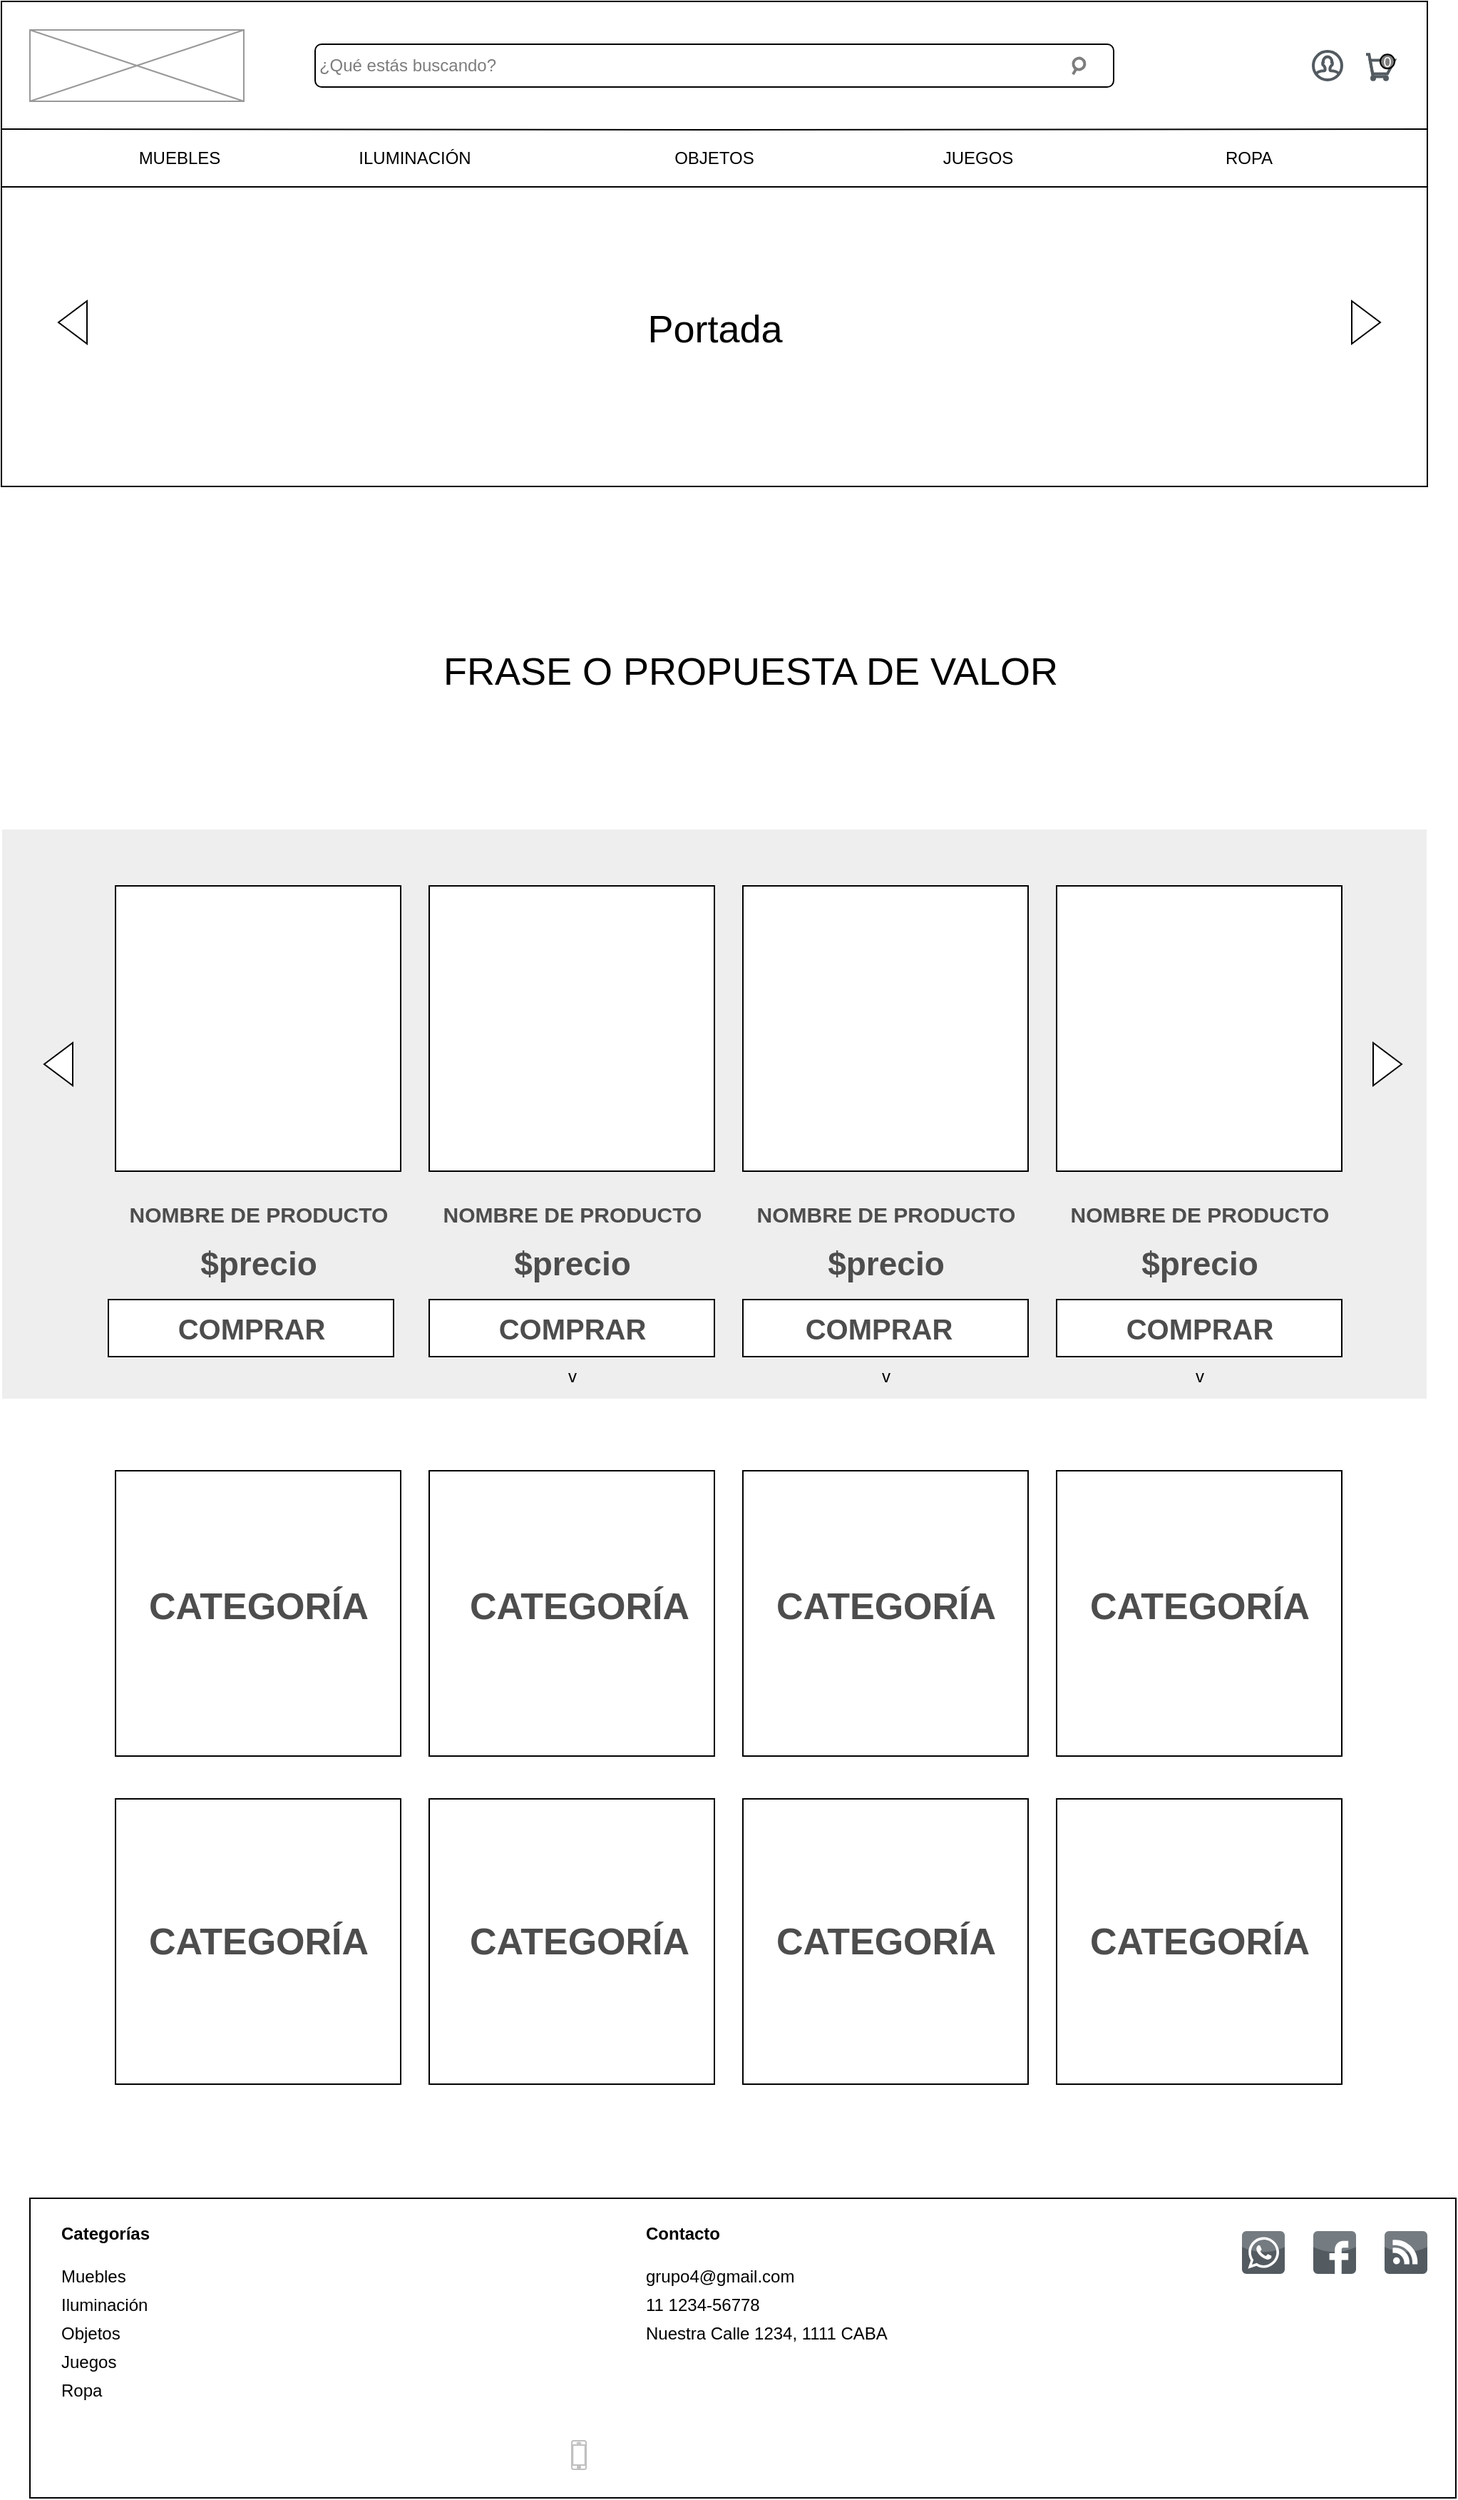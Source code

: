 <mxfile version="19.0.3" type="device"><diagram id="uW7u7Zsx8n6kEOl5035_" name="Page-1"><mxGraphModel dx="1384" dy="865" grid="1" gridSize="10" guides="1" tooltips="1" connect="1" arrows="1" fold="1" page="1" pageScale="1" pageWidth="1600" pageHeight="1200" math="0" shadow="0"><root><mxCell id="0"/><mxCell id="1" parent="0"/><mxCell id="r1XTa37AriG4Mt3AvJ5s-28" value="" style="rounded=0;whiteSpace=wrap;html=1;fontSize=17;fillColor=#eeeeee;strokeColor=#FFFFFF;" parent="1" vertex="1"><mxGeometry x="20" y="600" width="1000" height="400" as="geometry"/></mxCell><mxCell id="MBPSToM_jYrUbF7GJNlZ-1" value="" style="rounded=0;whiteSpace=wrap;html=1;" parent="1" vertex="1"><mxGeometry x="20" y="20" width="1000" height="130" as="geometry"/></mxCell><mxCell id="MBPSToM_jYrUbF7GJNlZ-2" value="" style="endArrow=none;html=1;rounded=0;exitX=0;exitY=0.75;exitDx=0;exitDy=0;entryX=1;entryY=0.75;entryDx=0;entryDy=0;" parent="1" edge="1"><mxGeometry width="50" height="50" relative="1" as="geometry"><mxPoint x="20" y="109.5" as="sourcePoint"/><mxPoint x="1020" y="109.5" as="targetPoint"/><Array as="points"><mxPoint x="520" y="110"/></Array></mxGeometry></mxCell><mxCell id="MBPSToM_jYrUbF7GJNlZ-3" value="" style="verticalLabelPosition=bottom;shadow=0;dashed=0;align=center;html=1;verticalAlign=top;strokeWidth=1;shape=mxgraph.mockup.graphics.simpleIcon;strokeColor=#999999;" parent="1" vertex="1"><mxGeometry x="40" y="40" width="150" height="50" as="geometry"/></mxCell><mxCell id="MBPSToM_jYrUbF7GJNlZ-5" value="" style="rounded=1;whiteSpace=wrap;html=1;" parent="1" vertex="1"><mxGeometry x="240" y="50" width="560" height="30" as="geometry"/></mxCell><mxCell id="MBPSToM_jYrUbF7GJNlZ-6" value="&lt;font color=&quot;#7d7d7d&quot;&gt;¿Qué estás buscando?&lt;/font&gt;" style="text;html=1;strokeColor=none;fillColor=none;align=center;verticalAlign=left;whiteSpace=wrap;rounded=0;fontFamily=Helvetica;" parent="1" vertex="1"><mxGeometry x="220" y="43" width="170" height="30" as="geometry"/></mxCell><mxCell id="MBPSToM_jYrUbF7GJNlZ-7" value="" style="html=1;verticalLabelPosition=bottom;align=center;labelBackgroundColor=#ffffff;verticalAlign=top;strokeWidth=2;strokeColor=#535b61;shadow=0;dashed=0;shape=mxgraph.ios7.icons.shopping_cart;fontFamily=Helvetica;" parent="1" vertex="1"><mxGeometry x="977" y="57.13" width="20" height="17.75" as="geometry"/></mxCell><mxCell id="MBPSToM_jYrUbF7GJNlZ-8" value="" style="html=1;verticalLabelPosition=bottom;align=center;labelBackgroundColor=#ffffff;verticalAlign=top;strokeWidth=2;strokeColor=#535b61;shadow=0;dashed=0;shape=mxgraph.ios7.icons.user;fontFamily=Helvetica;" parent="1" vertex="1"><mxGeometry x="940" y="55" width="20" height="20" as="geometry"/></mxCell><mxCell id="c_yE67asiVKya4BYkcYL-1" value="MUEBLES" style="text;html=1;strokeColor=none;fillColor=none;align=center;verticalAlign=middle;whiteSpace=wrap;rounded=0;" parent="1" vertex="1"><mxGeometry x="80" y="120" width="130" height="20" as="geometry"/></mxCell><mxCell id="c_yE67asiVKya4BYkcYL-3" value="ILUMINACIÓN" style="text;html=1;strokeColor=none;fillColor=none;align=center;verticalAlign=middle;whiteSpace=wrap;rounded=0;" parent="1" vertex="1"><mxGeometry x="245" y="120" width="130" height="20" as="geometry"/></mxCell><mxCell id="c_yE67asiVKya4BYkcYL-4" value="OBJETOS" style="text;html=1;strokeColor=none;fillColor=none;align=center;verticalAlign=middle;whiteSpace=wrap;rounded=0;" parent="1" vertex="1"><mxGeometry x="455" y="120" width="130" height="20" as="geometry"/></mxCell><mxCell id="c_yE67asiVKya4BYkcYL-5" value="JUEGOS" style="text;html=1;strokeColor=none;fillColor=none;align=center;verticalAlign=middle;whiteSpace=wrap;rounded=0;" parent="1" vertex="1"><mxGeometry x="640" y="120" width="130" height="20" as="geometry"/></mxCell><mxCell id="Vf3jZz8WEpiIptkJzm5_-19" value="" style="group" parent="1" vertex="1" connectable="0"><mxGeometry x="40" y="1560" width="1000" height="210" as="geometry"/></mxCell><mxCell id="c_yE67asiVKya4BYkcYL-7" value="" style="rounded=0;whiteSpace=wrap;html=1;" parent="Vf3jZz8WEpiIptkJzm5_-19" vertex="1"><mxGeometry width="1000" height="210" as="geometry"/></mxCell><mxCell id="c_yE67asiVKya4BYkcYL-9" value="" style="dashed=0;outlineConnect=0;html=1;align=center;labelPosition=center;verticalLabelPosition=bottom;verticalAlign=top;shape=mxgraph.webicons.whatsapp;fillColor=#535b61" parent="Vf3jZz8WEpiIptkJzm5_-19" vertex="1"><mxGeometry x="850" y="23" width="30" height="30" as="geometry"/></mxCell><mxCell id="c_yE67asiVKya4BYkcYL-10" value="" style="dashed=0;outlineConnect=0;html=1;align=center;labelPosition=center;verticalLabelPosition=bottom;verticalAlign=top;shape=mxgraph.webicons.feed;fillColor=#535b61" parent="Vf3jZz8WEpiIptkJzm5_-19" vertex="1"><mxGeometry x="950" y="23" width="30" height="30" as="geometry"/></mxCell><mxCell id="c_yE67asiVKya4BYkcYL-11" value="" style="dashed=0;outlineConnect=0;html=1;align=center;labelPosition=center;verticalLabelPosition=bottom;verticalAlign=top;shape=mxgraph.webicons.facebook;fillColor=#535b61" parent="Vf3jZz8WEpiIptkJzm5_-19" vertex="1"><mxGeometry x="900" y="23" width="30" height="30" as="geometry"/></mxCell><mxCell id="c_yE67asiVKya4BYkcYL-14" value="Muebles" style="text;html=1;strokeColor=none;fillColor=none;align=left;verticalAlign=middle;whiteSpace=wrap;rounded=0;" parent="Vf3jZz8WEpiIptkJzm5_-19" vertex="1"><mxGeometry x="20" y="50" width="130" height="10" as="geometry"/></mxCell><mxCell id="c_yE67asiVKya4BYkcYL-15" value="Juegos" style="text;html=1;strokeColor=none;fillColor=none;align=left;verticalAlign=middle;whiteSpace=wrap;rounded=0;" parent="Vf3jZz8WEpiIptkJzm5_-19" vertex="1"><mxGeometry x="20" y="110" width="130" height="10" as="geometry"/></mxCell><mxCell id="c_yE67asiVKya4BYkcYL-16" value="Iluminación" style="text;html=1;strokeColor=none;fillColor=none;align=left;verticalAlign=middle;whiteSpace=wrap;rounded=0;" parent="Vf3jZz8WEpiIptkJzm5_-19" vertex="1"><mxGeometry x="20" y="70" width="130" height="10" as="geometry"/></mxCell><mxCell id="c_yE67asiVKya4BYkcYL-17" value="Objetos" style="text;html=1;strokeColor=none;fillColor=none;align=left;verticalAlign=middle;whiteSpace=wrap;rounded=0;" parent="Vf3jZz8WEpiIptkJzm5_-19" vertex="1"><mxGeometry x="20" y="90" width="130" height="10" as="geometry"/></mxCell><mxCell id="c_yE67asiVKya4BYkcYL-18" value="Ropa" style="text;html=1;strokeColor=none;fillColor=none;align=left;verticalAlign=middle;whiteSpace=wrap;rounded=0;" parent="Vf3jZz8WEpiIptkJzm5_-19" vertex="1"><mxGeometry x="20" y="130" width="130" height="10" as="geometry"/></mxCell><mxCell id="c_yE67asiVKya4BYkcYL-19" value="&lt;b&gt;Categorías&lt;/b&gt;" style="text;html=1;strokeColor=none;fillColor=none;align=left;verticalAlign=middle;whiteSpace=wrap;rounded=0;" parent="Vf3jZz8WEpiIptkJzm5_-19" vertex="1"><mxGeometry x="20" y="10" width="120" height="30" as="geometry"/></mxCell><mxCell id="c_yE67asiVKya4BYkcYL-20" value="&lt;b&gt;Contacto&lt;/b&gt;" style="text;html=1;strokeColor=none;fillColor=none;align=left;verticalAlign=middle;whiteSpace=wrap;rounded=0;" parent="Vf3jZz8WEpiIptkJzm5_-19" vertex="1"><mxGeometry x="430" y="10" width="120" height="30" as="geometry"/></mxCell><mxCell id="c_yE67asiVKya4BYkcYL-22" value="Nuestra Calle 1234, 1111 CABA" style="text;html=1;strokeColor=none;fillColor=none;align=left;verticalAlign=middle;whiteSpace=wrap;rounded=0;" parent="Vf3jZz8WEpiIptkJzm5_-19" vertex="1"><mxGeometry x="430" y="90" width="199" height="10" as="geometry"/></mxCell><mxCell id="c_yE67asiVKya4BYkcYL-23" value="grupo4@gmail.com" style="text;html=1;strokeColor=none;fillColor=none;align=left;verticalAlign=middle;whiteSpace=wrap;rounded=0;" parent="Vf3jZz8WEpiIptkJzm5_-19" vertex="1"><mxGeometry x="430" y="50" width="130" height="10" as="geometry"/></mxCell><mxCell id="c_yE67asiVKya4BYkcYL-24" value="11 1234-56778" style="text;html=1;strokeColor=none;fillColor=none;align=left;verticalAlign=middle;whiteSpace=wrap;rounded=0;" parent="Vf3jZz8WEpiIptkJzm5_-19" vertex="1"><mxGeometry x="430" y="70" width="130" height="10" as="geometry"/></mxCell><mxCell id="c_yE67asiVKya4BYkcYL-6" value="ROPA" style="text;html=1;strokeColor=none;fillColor=none;align=center;verticalAlign=middle;whiteSpace=wrap;rounded=0;" parent="1" vertex="1"><mxGeometry x="830" y="120" width="130" height="20" as="geometry"/></mxCell><mxCell id="6P5FC4eKNZ7RSgbgbHv8-1" value="" style="html=1;verticalLabelPosition=bottom;align=center;labelBackgroundColor=#ffffff;verticalAlign=top;strokeWidth=2;strokeColor=#7D7D7D;shadow=0;dashed=0;shape=mxgraph.ios7.icons.looking_glass;rotation=75;" parent="1" vertex="1"><mxGeometry x="770" y="60" width="10" height="10" as="geometry"/></mxCell><mxCell id="6P5FC4eKNZ7RSgbgbHv8-9" value="" style="html=1;verticalLabelPosition=bottom;labelBackgroundColor=#ffffff;verticalAlign=top;shadow=0;dashed=0;strokeWidth=1;shape=mxgraph.ios7.misc.iphone;strokeColor=#c0c0c0;" parent="1" vertex="1"><mxGeometry x="420" y="1730" width="10" height="20" as="geometry"/></mxCell><mxCell id="l2Oe-1o3iULqUfJCSOdp-1" value="&lt;font style=&quot;font-size: 10px;&quot; color=&quot;#ffffff&quot;&gt;0&lt;/font&gt;" style="ellipse;whiteSpace=wrap;html=1;aspect=fixed;fillColor=#7D7D7D;" parent="1" vertex="1"><mxGeometry x="987" y="57.13" width="10" height="10" as="geometry"/></mxCell><mxCell id="r1XTa37AriG4Mt3AvJ5s-1" value="" style="rounded=0;whiteSpace=wrap;html=1;" parent="1" vertex="1"><mxGeometry x="20" y="150" width="1000" height="210" as="geometry"/></mxCell><mxCell id="r1XTa37AriG4Mt3AvJ5s-2" value="" style="html=1;shadow=0;dashed=0;align=center;verticalAlign=middle;shape=mxgraph.arrows2.arrow;dy=0.6;dx=40;notch=0;" parent="1" vertex="1"><mxGeometry x="967" y="230" width="20" height="30" as="geometry"/></mxCell><mxCell id="r1XTa37AriG4Mt3AvJ5s-3" value="" style="html=1;shadow=0;dashed=0;align=center;verticalAlign=middle;shape=mxgraph.arrows2.arrow;dy=0.6;dx=40;flipH=1;notch=0;" parent="1" vertex="1"><mxGeometry x="60" y="230" width="20" height="30" as="geometry"/></mxCell><mxCell id="r1XTa37AriG4Mt3AvJ5s-5" value="" style="whiteSpace=wrap;html=1;aspect=fixed;" parent="1" vertex="1"><mxGeometry x="100" y="640" width="200" height="200" as="geometry"/></mxCell><mxCell id="r1XTa37AriG4Mt3AvJ5s-6" value="" style="whiteSpace=wrap;html=1;aspect=fixed;" parent="1" vertex="1"><mxGeometry x="320" y="640" width="200" height="200" as="geometry"/></mxCell><mxCell id="r1XTa37AriG4Mt3AvJ5s-7" value="" style="whiteSpace=wrap;html=1;aspect=fixed;" parent="1" vertex="1"><mxGeometry x="540" y="640" width="200" height="200" as="geometry"/></mxCell><mxCell id="r1XTa37AriG4Mt3AvJ5s-8" value="" style="whiteSpace=wrap;html=1;aspect=fixed;" parent="1" vertex="1"><mxGeometry x="760" y="640" width="200" height="200" as="geometry"/></mxCell><mxCell id="r1XTa37AriG4Mt3AvJ5s-9" value="" style="html=1;shadow=0;dashed=0;align=center;verticalAlign=middle;shape=mxgraph.arrows2.arrow;dy=0.6;dx=40;notch=0;" parent="1" vertex="1"><mxGeometry x="982" y="750" width="20" height="30" as="geometry"/></mxCell><mxCell id="r1XTa37AriG4Mt3AvJ5s-10" value="" style="html=1;shadow=0;dashed=0;align=center;verticalAlign=middle;shape=mxgraph.arrows2.arrow;dy=0.6;dx=40;flipH=1;notch=0;" parent="1" vertex="1"><mxGeometry x="50" y="750" width="20" height="30" as="geometry"/></mxCell><mxCell id="r1XTa37AriG4Mt3AvJ5s-11" value="" style="verticalLabelPosition=bottom;verticalAlign=top;html=1;shape=mxgraph.basic.rect;fillColor2=none;strokeWidth=1;size=20;indent=5;" parent="1" vertex="1"><mxGeometry x="95" y="930" width="200" height="40" as="geometry"/></mxCell><mxCell id="r1XTa37AriG4Mt3AvJ5s-12" value="&lt;font size=&quot;1&quot; color=&quot;#4d4d4d&quot;&gt;&lt;b style=&quot;font-size: 15px;&quot;&gt;NOMBRE DE PRODUCTO&lt;/b&gt;&lt;/font&gt;" style="text;html=1;resizable=0;autosize=1;align=center;verticalAlign=middle;points=[];fillColor=none;strokeColor=none;rounded=0;" parent="1" vertex="1"><mxGeometry x="100" y="860" width="200" height="20" as="geometry"/></mxCell><mxCell id="r1XTa37AriG4Mt3AvJ5s-13" value="v&lt;span style=&quot;color: rgba(0, 0, 0, 0); font-family: monospace; font-size: 0px; text-align: start;&quot;&gt;%3CmxGraphModel%3E%3Croot%3E%3CmxCell%20id%3D%220%22%2F%3E%3CmxCell%20id%3D%221%22%20parent%3D%220%22%2F%3E%3CmxCell%20id%3D%222%22%20value%3D%22%22%20style%3D%22verticalLabelPosition%3Dbottom%3BverticalAlign%3Dtop%3Bhtml%3D1%3Bshape%3Dmxgraph.basic.rect%3BfillColor2%3Dnone%3BstrokeWidth%3D1%3Bsize%3D20%3Bindent%3D5%3B%22%20vertex%3D%221%22%20parent%3D%221%22%3E%3CmxGeometry%20x%3D%22100%22%20y%3D%22600%22%20width%3D%22200%22%20height%3D%2260%22%20as%3D%22geometry%22%2F%3E%3C%2FmxCell%3E%3C%2Froot%3E%3C%2FmxGraphModel%3E&lt;/span&gt;" style="verticalLabelPosition=bottom;verticalAlign=top;html=1;shape=mxgraph.basic.rect;fillColor2=none;strokeWidth=1;size=20;indent=5;" parent="1" vertex="1"><mxGeometry x="320" y="930" width="200" height="40" as="geometry"/></mxCell><mxCell id="r1XTa37AriG4Mt3AvJ5s-14" value="v&lt;span style=&quot;color: rgba(0, 0, 0, 0); font-family: monospace; font-size: 0px; text-align: start;&quot;&gt;%3CmxGraphModel%3E%3Croot%3E%3CmxCell%20id%3D%220%22%2F%3E%3CmxCell%20id%3D%221%22%20parent%3D%220%22%2F%3E%3CmxCell%20id%3D%222%22%20value%3D%22%22%20style%3D%22verticalLabelPosition%3Dbottom%3BverticalAlign%3Dtop%3Bhtml%3D1%3Bshape%3Dmxgraph.basic.rect%3BfillColor2%3Dnone%3BstrokeWidth%3D1%3Bsize%3D20%3Bindent%3D5%3B%22%20vertex%3D%221%22%20parent%3D%221%22%3E%3CmxGeometry%20x%3D%22100%22%20y%3D%22600%22%20width%3D%22200%22%20height%3D%2260%22%20as%3D%22geometry%22%2F%3E%3C%2FmxCell%3E%3C%2Froot%3E%3C%2FmxGraphModel%3E&lt;/span&gt;" style="verticalLabelPosition=bottom;verticalAlign=top;html=1;shape=mxgraph.basic.rect;fillColor2=none;strokeWidth=1;size=20;indent=5;" parent="1" vertex="1"><mxGeometry x="540" y="930" width="200" height="40" as="geometry"/></mxCell><mxCell id="r1XTa37AriG4Mt3AvJ5s-15" value="v&lt;span style=&quot;color: rgba(0, 0, 0, 0); font-family: monospace; font-size: 0px; text-align: start;&quot;&gt;%3CmxGraphModel%3E%3Croot%3E%3CmxCell%20id%3D%220%22%2F%3E%3CmxCell%20id%3D%221%22%20parent%3D%220%22%2F%3E%3CmxCell%20id%3D%222%22%20value%3D%22%22%20style%3D%22verticalLabelPosition%3Dbottom%3BverticalAlign%3Dtop%3Bhtml%3D1%3Bshape%3Dmxgraph.basic.rect%3BfillColor2%3Dnone%3BstrokeWidth%3D1%3Bsize%3D20%3Bindent%3D5%3B%22%20vertex%3D%221%22%20parent%3D%221%22%3E%3CmxGeometry%20x%3D%22100%22%20y%3D%22600%22%20width%3D%22200%22%20height%3D%2260%22%20as%3D%22geometry%22%2F%3E%3C%2FmxCell%3E%3C%2Froot%3E%3C%2FmxGraphModel%3E&lt;/span&gt;" style="verticalLabelPosition=bottom;verticalAlign=top;html=1;shape=mxgraph.basic.rect;fillColor2=none;strokeWidth=1;size=20;indent=5;" parent="1" vertex="1"><mxGeometry x="760" y="930" width="200" height="40" as="geometry"/></mxCell><mxCell id="r1XTa37AriG4Mt3AvJ5s-18" value="&lt;font size=&quot;1&quot; color=&quot;#4d4d4d&quot; style=&quot;&quot;&gt;&lt;b style=&quot;font-size: 23px;&quot;&gt;$precio&lt;/b&gt;&lt;/font&gt;" style="text;html=1;resizable=0;autosize=1;align=center;verticalAlign=middle;points=[];fillColor=none;strokeColor=none;rounded=0;" parent="1" vertex="1"><mxGeometry x="150" y="895" width="100" height="20" as="geometry"/></mxCell><mxCell id="r1XTa37AriG4Mt3AvJ5s-19" value="" style="whiteSpace=wrap;html=1;aspect=fixed;fontSize=17;fontColor=#4D4D4D;" parent="1" vertex="1"><mxGeometry x="100" y="1050" width="200" height="200" as="geometry"/></mxCell><mxCell id="r1XTa37AriG4Mt3AvJ5s-20" value="" style="whiteSpace=wrap;html=1;aspect=fixed;fontSize=17;fontColor=#4D4D4D;" parent="1" vertex="1"><mxGeometry x="320" y="1050" width="200" height="200" as="geometry"/></mxCell><mxCell id="r1XTa37AriG4Mt3AvJ5s-21" value="" style="whiteSpace=wrap;html=1;aspect=fixed;fontSize=17;fontColor=#4D4D4D;" parent="1" vertex="1"><mxGeometry x="540" y="1050" width="200" height="200" as="geometry"/></mxCell><mxCell id="r1XTa37AriG4Mt3AvJ5s-22" value="" style="whiteSpace=wrap;html=1;aspect=fixed;fontSize=17;fontColor=#4D4D4D;" parent="1" vertex="1"><mxGeometry x="760" y="1050" width="200" height="200" as="geometry"/></mxCell><mxCell id="r1XTa37AriG4Mt3AvJ5s-23" value="" style="whiteSpace=wrap;html=1;aspect=fixed;fontSize=17;fontColor=#4D4D4D;" parent="1" vertex="1"><mxGeometry x="100" y="1280" width="200" height="200" as="geometry"/></mxCell><mxCell id="r1XTa37AriG4Mt3AvJ5s-24" value="" style="whiteSpace=wrap;html=1;aspect=fixed;fontSize=17;fontColor=#4D4D4D;" parent="1" vertex="1"><mxGeometry x="320" y="1280" width="200" height="200" as="geometry"/></mxCell><mxCell id="r1XTa37AriG4Mt3AvJ5s-25" value="" style="whiteSpace=wrap;html=1;aspect=fixed;fontSize=17;fontColor=#4D4D4D;" parent="1" vertex="1"><mxGeometry x="540" y="1280" width="200" height="200" as="geometry"/></mxCell><mxCell id="r1XTa37AriG4Mt3AvJ5s-26" value="" style="whiteSpace=wrap;html=1;aspect=fixed;fontSize=17;fontColor=#4D4D4D;" parent="1" vertex="1"><mxGeometry x="760" y="1280" width="200" height="200" as="geometry"/></mxCell><mxCell id="r1XTa37AriG4Mt3AvJ5s-29" value="&lt;font style=&quot;font-size: 26px;&quot;&gt;&lt;b&gt;CATEGORÍA&lt;/b&gt;&lt;/font&gt;" style="text;html=1;resizable=0;autosize=1;align=center;verticalAlign=middle;points=[];fillColor=none;strokeColor=none;rounded=0;fontSize=17;fontColor=#4D4D4D;" parent="1" vertex="1"><mxGeometry x="115" y="1130" width="170" height="30" as="geometry"/></mxCell><mxCell id="r1XTa37AriG4Mt3AvJ5s-30" value="&lt;font style=&quot;font-size: 26px;&quot;&gt;&lt;b&gt;CATEGORÍA&lt;/b&gt;&lt;/font&gt;" style="text;html=1;resizable=0;autosize=1;align=center;verticalAlign=middle;points=[];fillColor=none;strokeColor=none;rounded=0;fontSize=17;fontColor=#4D4D4D;" parent="1" vertex="1"><mxGeometry x="340" y="1130" width="170" height="30" as="geometry"/></mxCell><mxCell id="r1XTa37AriG4Mt3AvJ5s-31" value="&lt;font style=&quot;font-size: 26px;&quot;&gt;&lt;b&gt;CATEGORÍA&lt;/b&gt;&lt;/font&gt;" style="text;html=1;resizable=0;autosize=1;align=center;verticalAlign=middle;points=[];fillColor=none;strokeColor=none;rounded=0;fontSize=17;fontColor=#4D4D4D;" parent="1" vertex="1"><mxGeometry x="555" y="1130" width="170" height="30" as="geometry"/></mxCell><mxCell id="r1XTa37AriG4Mt3AvJ5s-32" value="&lt;font style=&quot;font-size: 26px;&quot;&gt;&lt;b&gt;CATEGORÍA&lt;/b&gt;&lt;/font&gt;" style="text;html=1;resizable=0;autosize=1;align=center;verticalAlign=middle;points=[];fillColor=none;strokeColor=none;rounded=0;fontSize=17;fontColor=#4D4D4D;" parent="1" vertex="1"><mxGeometry x="775" y="1130" width="170" height="30" as="geometry"/></mxCell><mxCell id="r1XTa37AriG4Mt3AvJ5s-33" value="&lt;font style=&quot;font-size: 26px;&quot;&gt;&lt;b&gt;CATEGORÍA&lt;/b&gt;&lt;/font&gt;" style="text;html=1;resizable=0;autosize=1;align=center;verticalAlign=middle;points=[];fillColor=none;strokeColor=none;rounded=0;fontSize=17;fontColor=#4D4D4D;" parent="1" vertex="1"><mxGeometry x="115" y="1365" width="170" height="30" as="geometry"/></mxCell><mxCell id="r1XTa37AriG4Mt3AvJ5s-34" value="&lt;font style=&quot;font-size: 26px;&quot;&gt;&lt;b&gt;CATEGORÍA&lt;/b&gt;&lt;/font&gt;" style="text;html=1;resizable=0;autosize=1;align=center;verticalAlign=middle;points=[];fillColor=none;strokeColor=none;rounded=0;fontSize=17;fontColor=#4D4D4D;" parent="1" vertex="1"><mxGeometry x="340" y="1365" width="170" height="30" as="geometry"/></mxCell><mxCell id="r1XTa37AriG4Mt3AvJ5s-35" value="&lt;font style=&quot;font-size: 26px;&quot;&gt;&lt;b&gt;CATEGORÍA&lt;/b&gt;&lt;/font&gt;" style="text;html=1;resizable=0;autosize=1;align=center;verticalAlign=middle;points=[];fillColor=none;strokeColor=none;rounded=0;fontSize=17;fontColor=#4D4D4D;" parent="1" vertex="1"><mxGeometry x="555" y="1365" width="170" height="30" as="geometry"/></mxCell><mxCell id="r1XTa37AriG4Mt3AvJ5s-36" value="&lt;font style=&quot;font-size: 26px;&quot;&gt;&lt;b&gt;CATEGORÍA&lt;/b&gt;&lt;/font&gt;" style="text;html=1;resizable=0;autosize=1;align=center;verticalAlign=middle;points=[];fillColor=none;strokeColor=none;rounded=0;fontSize=17;fontColor=#4D4D4D;" parent="1" vertex="1"><mxGeometry x="775" y="1365" width="170" height="30" as="geometry"/></mxCell><mxCell id="WAlIWA4tTLB4pjk-84-p-1" value="&lt;font style=&quot;font-size: 27px;&quot;&gt;FRASE O PROPUESTA DE VALOR&lt;/font&gt;" style="text;html=1;resizable=0;autosize=1;align=center;verticalAlign=middle;points=[];fillColor=none;strokeColor=none;rounded=0;" vertex="1" parent="1"><mxGeometry x="320" y="480" width="450" height="20" as="geometry"/></mxCell><mxCell id="WAlIWA4tTLB4pjk-84-p-2" value="Portada" style="text;html=1;resizable=0;autosize=1;align=center;verticalAlign=middle;points=[];fillColor=none;strokeColor=none;rounded=0;fontSize=27;" vertex="1" parent="1"><mxGeometry x="465" y="230" width="110" height="40" as="geometry"/></mxCell><mxCell id="WAlIWA4tTLB4pjk-84-p-3" value="&lt;font size=&quot;1&quot; color=&quot;#4d4d4d&quot;&gt;&lt;b style=&quot;font-size: 15px;&quot;&gt;NOMBRE DE PRODUCTO&lt;/b&gt;&lt;/font&gt;" style="text;html=1;resizable=0;autosize=1;align=center;verticalAlign=middle;points=[];fillColor=none;strokeColor=none;rounded=0;" vertex="1" parent="1"><mxGeometry x="320" y="860" width="200" height="20" as="geometry"/></mxCell><mxCell id="WAlIWA4tTLB4pjk-84-p-4" value="&lt;font size=&quot;1&quot; color=&quot;#4d4d4d&quot; style=&quot;&quot;&gt;&lt;b style=&quot;font-size: 23px;&quot;&gt;$precio&lt;/b&gt;&lt;/font&gt;" style="text;html=1;resizable=0;autosize=1;align=center;verticalAlign=middle;points=[];fillColor=none;strokeColor=none;rounded=0;" vertex="1" parent="1"><mxGeometry x="370" y="895" width="100" height="20" as="geometry"/></mxCell><mxCell id="WAlIWA4tTLB4pjk-84-p-5" value="&lt;font size=&quot;1&quot; color=&quot;#4d4d4d&quot;&gt;&lt;b style=&quot;font-size: 15px;&quot;&gt;NOMBRE DE PRODUCTO&lt;/b&gt;&lt;/font&gt;" style="text;html=1;resizable=0;autosize=1;align=center;verticalAlign=middle;points=[];fillColor=none;strokeColor=none;rounded=0;" vertex="1" parent="1"><mxGeometry x="540" y="860" width="200" height="20" as="geometry"/></mxCell><mxCell id="WAlIWA4tTLB4pjk-84-p-6" value="&lt;font size=&quot;1&quot; color=&quot;#4d4d4d&quot; style=&quot;&quot;&gt;&lt;b style=&quot;font-size: 23px;&quot;&gt;$precio&lt;/b&gt;&lt;/font&gt;" style="text;html=1;resizable=0;autosize=1;align=center;verticalAlign=middle;points=[];fillColor=none;strokeColor=none;rounded=0;" vertex="1" parent="1"><mxGeometry x="590" y="895" width="100" height="20" as="geometry"/></mxCell><mxCell id="WAlIWA4tTLB4pjk-84-p-7" value="&lt;font size=&quot;1&quot; color=&quot;#4d4d4d&quot;&gt;&lt;b style=&quot;font-size: 15px;&quot;&gt;NOMBRE DE PRODUCTO&lt;/b&gt;&lt;/font&gt;" style="text;html=1;resizable=0;autosize=1;align=center;verticalAlign=middle;points=[];fillColor=none;strokeColor=none;rounded=0;" vertex="1" parent="1"><mxGeometry x="760" y="860" width="200" height="20" as="geometry"/></mxCell><mxCell id="WAlIWA4tTLB4pjk-84-p-8" value="&lt;font size=&quot;1&quot; color=&quot;#4d4d4d&quot; style=&quot;&quot;&gt;&lt;b style=&quot;font-size: 23px;&quot;&gt;$precio&lt;/b&gt;&lt;/font&gt;" style="text;html=1;resizable=0;autosize=1;align=center;verticalAlign=middle;points=[];fillColor=none;strokeColor=none;rounded=0;" vertex="1" parent="1"><mxGeometry x="810" y="895" width="100" height="20" as="geometry"/></mxCell><mxCell id="WAlIWA4tTLB4pjk-84-p-9" value="&lt;b&gt;&lt;font color=&quot;#4d4d4d&quot; style=&quot;font-size: 20px;&quot;&gt;COMPRAR&lt;/font&gt;&lt;/b&gt;" style="text;html=1;resizable=0;autosize=1;align=center;verticalAlign=middle;points=[];fillColor=none;strokeColor=none;rounded=0;fontSize=24;" vertex="1" parent="1"><mxGeometry x="135" y="930" width="120" height="40" as="geometry"/></mxCell><mxCell id="WAlIWA4tTLB4pjk-84-p-10" value="&lt;b&gt;&lt;font color=&quot;#4d4d4d&quot; style=&quot;font-size: 20px;&quot;&gt;COMPRAR&lt;/font&gt;&lt;/b&gt;" style="text;html=1;resizable=0;autosize=1;align=center;verticalAlign=middle;points=[];fillColor=none;strokeColor=none;rounded=0;fontSize=24;" vertex="1" parent="1"><mxGeometry x="360" y="930" width="120" height="40" as="geometry"/></mxCell><mxCell id="WAlIWA4tTLB4pjk-84-p-11" value="&lt;b&gt;&lt;font color=&quot;#4d4d4d&quot; style=&quot;font-size: 20px;&quot;&gt;COMPRAR&lt;/font&gt;&lt;/b&gt;" style="text;html=1;resizable=0;autosize=1;align=center;verticalAlign=middle;points=[];fillColor=none;strokeColor=none;rounded=0;fontSize=24;" vertex="1" parent="1"><mxGeometry x="575" y="930" width="120" height="40" as="geometry"/></mxCell><mxCell id="WAlIWA4tTLB4pjk-84-p-12" value="&lt;b&gt;&lt;font color=&quot;#4d4d4d&quot; style=&quot;font-size: 20px;&quot;&gt;COMPRAR&lt;/font&gt;&lt;/b&gt;" style="text;html=1;resizable=0;autosize=1;align=center;verticalAlign=middle;points=[];fillColor=none;strokeColor=none;rounded=0;fontSize=24;" vertex="1" parent="1"><mxGeometry x="800" y="930" width="120" height="40" as="geometry"/></mxCell></root></mxGraphModel></diagram></mxfile>